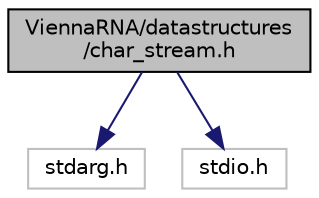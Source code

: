 digraph "ViennaRNA/datastructures/char_stream.h"
{
 // INTERACTIVE_SVG=YES
 // LATEX_PDF_SIZE
  bgcolor="transparent";
  edge [fontname="Helvetica",fontsize="10",labelfontname="Helvetica",labelfontsize="10"];
  node [fontname="Helvetica",fontsize="10",shape=record];
  Node0 [label="ViennaRNA/datastructures\l/char_stream.h",height=0.2,width=0.4,color="black", fillcolor="grey75", style="filled", fontcolor="black",tooltip="Implementation of a dynamic, buffered character stream."];
  Node0 -> Node1 [color="midnightblue",fontsize="10",style="solid"];
  Node1 [label="stdarg.h",height=0.2,width=0.4,color="grey75",tooltip=" "];
  Node0 -> Node2 [color="midnightblue",fontsize="10",style="solid"];
  Node2 [label="stdio.h",height=0.2,width=0.4,color="grey75",tooltip=" "];
}
